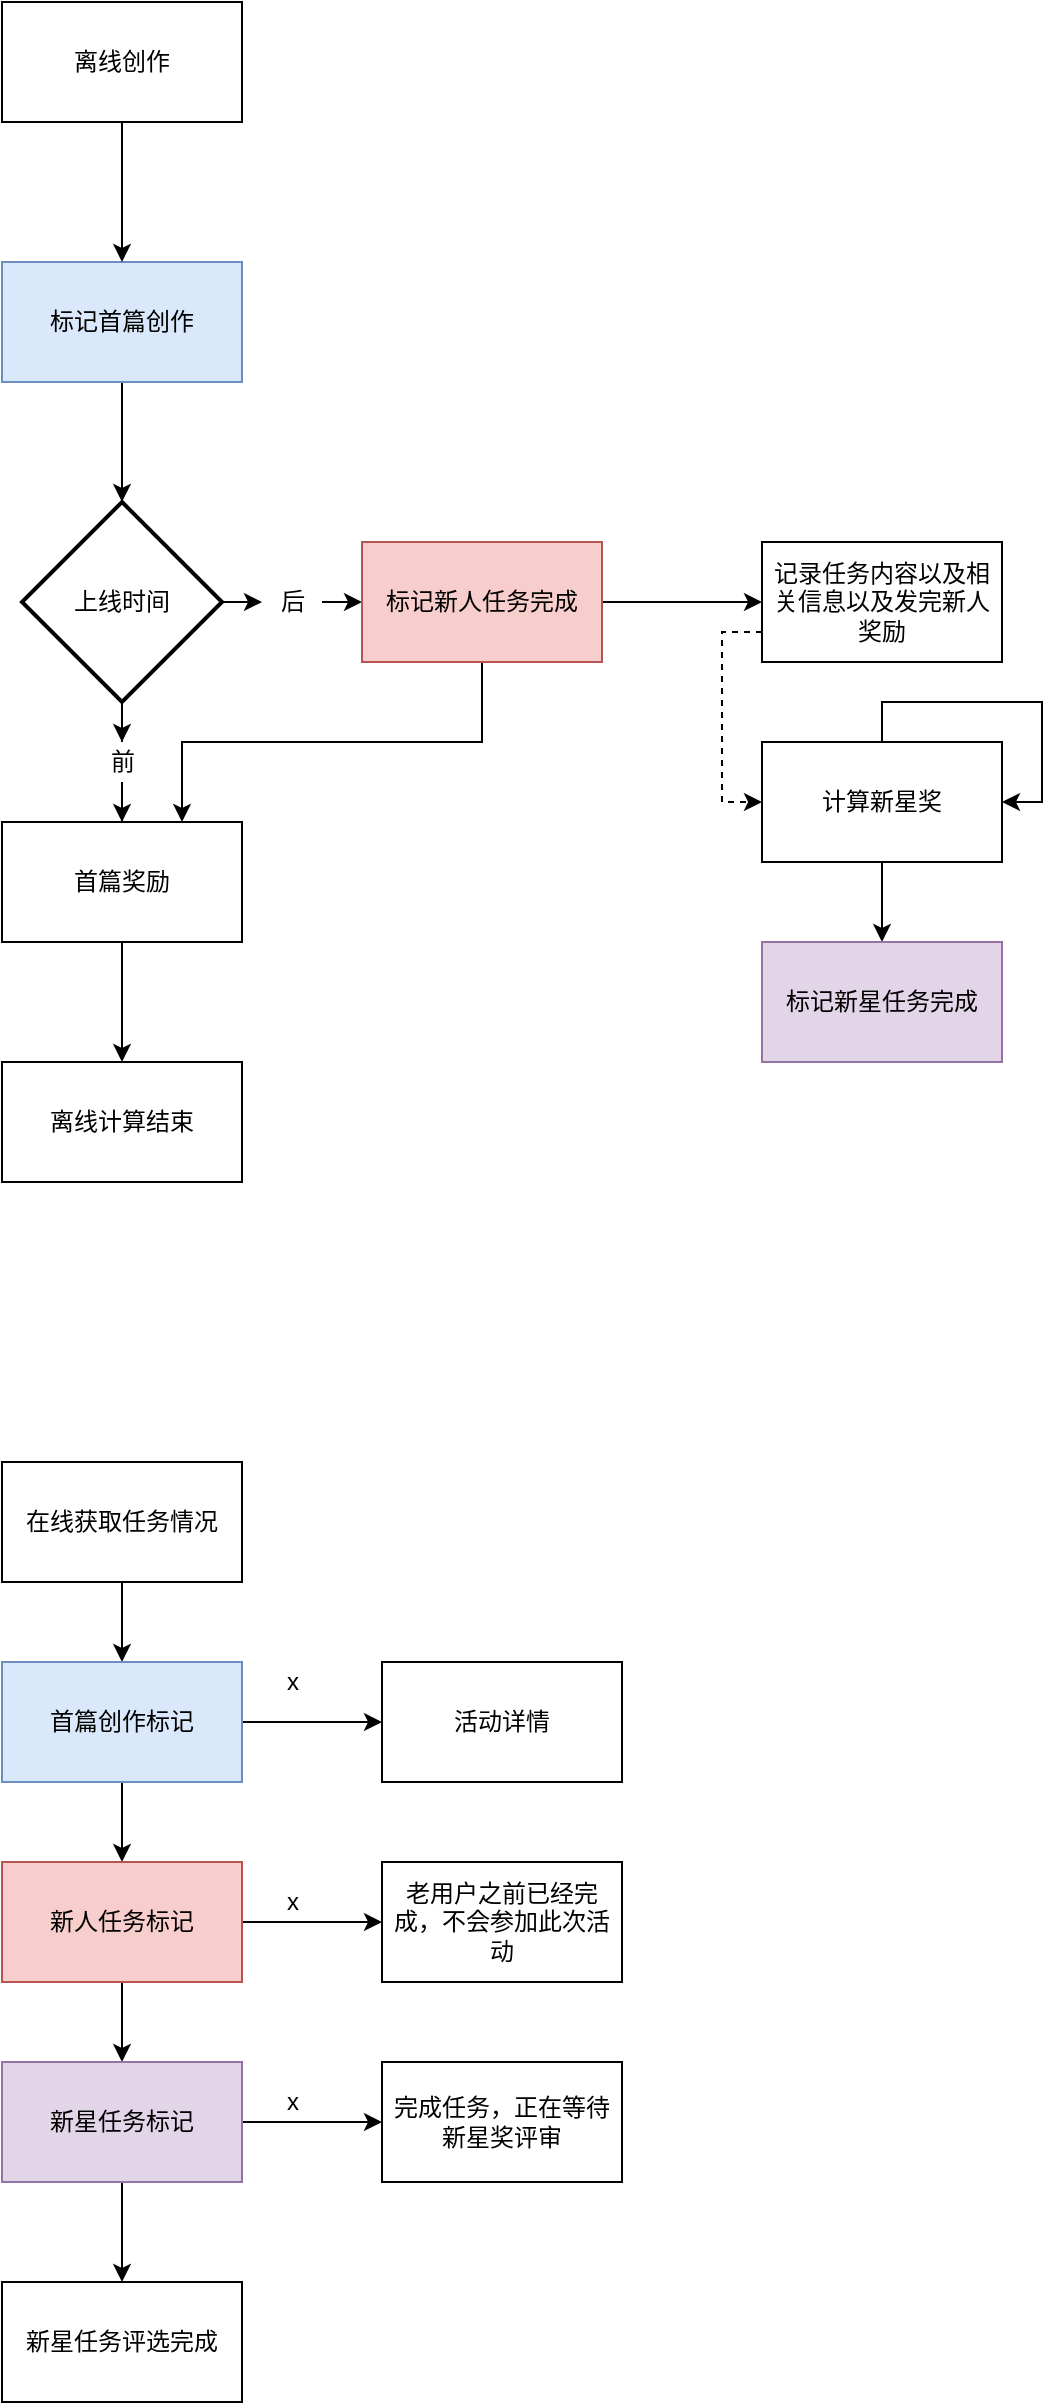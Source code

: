 <mxfile version="12.4.2" type="github" pages="1">
  <diagram id="UZniyXBYJD_iLqk7DVEE" name="Page-1">
    <mxGraphModel dx="1089" dy="2722" grid="1" gridSize="10" guides="1" tooltips="1" connect="1" arrows="1" fold="1" page="0" pageScale="1" pageWidth="827" pageHeight="1169" math="0" shadow="0">
      <root>
        <mxCell id="0"/>
        <mxCell id="1" parent="0"/>
        <mxCell id="Z-BMQmT4eVYSVnV79gmI-17" style="edgeStyle=orthogonalEdgeStyle;rounded=0;orthogonalLoop=1;jettySize=auto;html=1;exitX=0.5;exitY=1;exitDx=0;exitDy=0;entryX=0.5;entryY=0;entryDx=0;entryDy=0;entryPerimeter=0;" edge="1" parent="1" source="Z-BMQmT4eVYSVnV79gmI-1" target="Z-BMQmT4eVYSVnV79gmI-2">
          <mxGeometry relative="1" as="geometry"/>
        </mxCell>
        <mxCell id="Z-BMQmT4eVYSVnV79gmI-1" value="标记首篇创作" style="rounded=0;whiteSpace=wrap;html=1;fillColor=#dae8fc;strokeColor=#6c8ebf;" vertex="1" parent="1">
          <mxGeometry x="-20" y="-400" width="120" height="60" as="geometry"/>
        </mxCell>
        <mxCell id="Z-BMQmT4eVYSVnV79gmI-10" style="edgeStyle=orthogonalEdgeStyle;rounded=0;orthogonalLoop=1;jettySize=auto;html=1;exitX=1;exitY=0.5;exitDx=0;exitDy=0;exitPerimeter=0;entryX=0;entryY=0.5;entryDx=0;entryDy=0;" edge="1" parent="1" source="Z-BMQmT4eVYSVnV79gmI-11" target="Z-BMQmT4eVYSVnV79gmI-9">
          <mxGeometry relative="1" as="geometry"/>
        </mxCell>
        <mxCell id="Z-BMQmT4eVYSVnV79gmI-15" style="edgeStyle=orthogonalEdgeStyle;rounded=0;orthogonalLoop=1;jettySize=auto;html=1;exitX=0.5;exitY=1;exitDx=0;exitDy=0;exitPerimeter=0;" edge="1" parent="1" source="Z-BMQmT4eVYSVnV79gmI-16" target="Z-BMQmT4eVYSVnV79gmI-14">
          <mxGeometry relative="1" as="geometry"/>
        </mxCell>
        <mxCell id="Z-BMQmT4eVYSVnV79gmI-2" value="上线时间" style="strokeWidth=2;html=1;shape=mxgraph.flowchart.decision;whiteSpace=wrap;" vertex="1" parent="1">
          <mxGeometry x="-10" y="-280" width="100" height="100" as="geometry"/>
        </mxCell>
        <mxCell id="Z-BMQmT4eVYSVnV79gmI-13" style="edgeStyle=orthogonalEdgeStyle;rounded=0;orthogonalLoop=1;jettySize=auto;html=1;exitX=0.5;exitY=1;exitDx=0;exitDy=0;" edge="1" parent="1" source="Z-BMQmT4eVYSVnV79gmI-4" target="Z-BMQmT4eVYSVnV79gmI-1">
          <mxGeometry relative="1" as="geometry"/>
        </mxCell>
        <mxCell id="Z-BMQmT4eVYSVnV79gmI-4" value="离线创作" style="rounded=0;whiteSpace=wrap;html=1;" vertex="1" parent="1">
          <mxGeometry x="-20" y="-530" width="120" height="60" as="geometry"/>
        </mxCell>
        <mxCell id="Z-BMQmT4eVYSVnV79gmI-19" value="" style="edgeStyle=orthogonalEdgeStyle;rounded=0;orthogonalLoop=1;jettySize=auto;html=1;" edge="1" parent="1" source="Z-BMQmT4eVYSVnV79gmI-9" target="Z-BMQmT4eVYSVnV79gmI-18">
          <mxGeometry relative="1" as="geometry"/>
        </mxCell>
        <mxCell id="Z-BMQmT4eVYSVnV79gmI-20" style="edgeStyle=orthogonalEdgeStyle;rounded=0;orthogonalLoop=1;jettySize=auto;html=1;exitX=0.5;exitY=1;exitDx=0;exitDy=0;entryX=0.75;entryY=0;entryDx=0;entryDy=0;" edge="1" parent="1" source="Z-BMQmT4eVYSVnV79gmI-9" target="Z-BMQmT4eVYSVnV79gmI-14">
          <mxGeometry relative="1" as="geometry"/>
        </mxCell>
        <mxCell id="Z-BMQmT4eVYSVnV79gmI-9" value="标记新人任务完成" style="rounded=0;whiteSpace=wrap;html=1;fillColor=#f8cecc;strokeColor=#b85450;" vertex="1" parent="1">
          <mxGeometry x="160" y="-260" width="120" height="60" as="geometry"/>
        </mxCell>
        <mxCell id="Z-BMQmT4eVYSVnV79gmI-58" style="edgeStyle=orthogonalEdgeStyle;rounded=0;orthogonalLoop=1;jettySize=auto;html=1;exitX=0;exitY=0.75;exitDx=0;exitDy=0;entryX=0;entryY=0.5;entryDx=0;entryDy=0;dashed=1;" edge="1" parent="1" source="Z-BMQmT4eVYSVnV79gmI-18" target="Z-BMQmT4eVYSVnV79gmI-30">
          <mxGeometry relative="1" as="geometry"/>
        </mxCell>
        <mxCell id="Z-BMQmT4eVYSVnV79gmI-18" value="记录任务内容以及相关信息以及发完新人奖励" style="rounded=0;whiteSpace=wrap;html=1;" vertex="1" parent="1">
          <mxGeometry x="360" y="-260" width="120" height="60" as="geometry"/>
        </mxCell>
        <mxCell id="Z-BMQmT4eVYSVnV79gmI-11" value="后" style="text;html=1;align=center;verticalAlign=middle;resizable=0;points=[];;autosize=1;" vertex="1" parent="1">
          <mxGeometry x="110" y="-240" width="30" height="20" as="geometry"/>
        </mxCell>
        <mxCell id="Z-BMQmT4eVYSVnV79gmI-12" style="edgeStyle=orthogonalEdgeStyle;rounded=0;orthogonalLoop=1;jettySize=auto;html=1;exitX=1;exitY=0.5;exitDx=0;exitDy=0;exitPerimeter=0;entryX=0;entryY=0.5;entryDx=0;entryDy=0;" edge="1" parent="1" source="Z-BMQmT4eVYSVnV79gmI-2" target="Z-BMQmT4eVYSVnV79gmI-11">
          <mxGeometry relative="1" as="geometry">
            <mxPoint x="90" y="-230" as="sourcePoint"/>
            <mxPoint x="160" y="-230" as="targetPoint"/>
          </mxGeometry>
        </mxCell>
        <mxCell id="Z-BMQmT4eVYSVnV79gmI-23" style="edgeStyle=orthogonalEdgeStyle;rounded=0;orthogonalLoop=1;jettySize=auto;html=1;exitX=0.5;exitY=1;exitDx=0;exitDy=0;entryX=0.5;entryY=0;entryDx=0;entryDy=0;" edge="1" parent="1" source="Z-BMQmT4eVYSVnV79gmI-14" target="Z-BMQmT4eVYSVnV79gmI-22">
          <mxGeometry relative="1" as="geometry"/>
        </mxCell>
        <mxCell id="Z-BMQmT4eVYSVnV79gmI-14" value="首篇奖励" style="rounded=0;whiteSpace=wrap;html=1;" vertex="1" parent="1">
          <mxGeometry x="-20" y="-120" width="120" height="60" as="geometry"/>
        </mxCell>
        <mxCell id="Z-BMQmT4eVYSVnV79gmI-16" value="前" style="text;html=1;align=center;verticalAlign=middle;resizable=0;points=[];;autosize=1;" vertex="1" parent="1">
          <mxGeometry x="25" y="-160" width="30" height="20" as="geometry"/>
        </mxCell>
        <mxCell id="Z-BMQmT4eVYSVnV79gmI-21" style="edgeStyle=orthogonalEdgeStyle;rounded=0;orthogonalLoop=1;jettySize=auto;html=1;exitX=0.5;exitY=1;exitDx=0;exitDy=0;exitPerimeter=0;" edge="1" parent="1" source="Z-BMQmT4eVYSVnV79gmI-2" target="Z-BMQmT4eVYSVnV79gmI-16">
          <mxGeometry relative="1" as="geometry">
            <mxPoint x="40.412" y="-179.647" as="sourcePoint"/>
            <mxPoint x="40.412" y="-120" as="targetPoint"/>
          </mxGeometry>
        </mxCell>
        <mxCell id="Z-BMQmT4eVYSVnV79gmI-22" value="离线计算结束" style="rounded=0;whiteSpace=wrap;html=1;" vertex="1" parent="1">
          <mxGeometry x="-20" width="120" height="60" as="geometry"/>
        </mxCell>
        <mxCell id="Z-BMQmT4eVYSVnV79gmI-28" style="edgeStyle=orthogonalEdgeStyle;rounded=0;orthogonalLoop=1;jettySize=auto;html=1;exitX=0.5;exitY=1;exitDx=0;exitDy=0;" edge="1" parent="1" source="Z-BMQmT4eVYSVnV79gmI-25" target="Z-BMQmT4eVYSVnV79gmI-26">
          <mxGeometry relative="1" as="geometry"/>
        </mxCell>
        <mxCell id="Z-BMQmT4eVYSVnV79gmI-25" value="在线获取任务情况" style="rounded=0;whiteSpace=wrap;html=1;" vertex="1" parent="1">
          <mxGeometry x="-20" y="200" width="120" height="60" as="geometry"/>
        </mxCell>
        <mxCell id="Z-BMQmT4eVYSVnV79gmI-29" style="edgeStyle=orthogonalEdgeStyle;rounded=0;orthogonalLoop=1;jettySize=auto;html=1;exitX=0.5;exitY=1;exitDx=0;exitDy=0;entryX=0.5;entryY=0;entryDx=0;entryDy=0;" edge="1" parent="1" source="Z-BMQmT4eVYSVnV79gmI-26" target="Z-BMQmT4eVYSVnV79gmI-27">
          <mxGeometry relative="1" as="geometry"/>
        </mxCell>
        <mxCell id="Z-BMQmT4eVYSVnV79gmI-48" style="edgeStyle=orthogonalEdgeStyle;rounded=0;orthogonalLoop=1;jettySize=auto;html=1;exitX=1;exitY=0.5;exitDx=0;exitDy=0;" edge="1" parent="1" source="Z-BMQmT4eVYSVnV79gmI-26" target="Z-BMQmT4eVYSVnV79gmI-47">
          <mxGeometry relative="1" as="geometry"/>
        </mxCell>
        <mxCell id="Z-BMQmT4eVYSVnV79gmI-26" value="首篇创作标记" style="rounded=0;whiteSpace=wrap;html=1;fillColor=#dae8fc;strokeColor=#6c8ebf;" vertex="1" parent="1">
          <mxGeometry x="-20" y="300" width="120" height="60" as="geometry"/>
        </mxCell>
        <mxCell id="Z-BMQmT4eVYSVnV79gmI-37" style="edgeStyle=orthogonalEdgeStyle;rounded=0;orthogonalLoop=1;jettySize=auto;html=1;exitX=0.5;exitY=1;exitDx=0;exitDy=0;entryX=0.5;entryY=0;entryDx=0;entryDy=0;" edge="1" parent="1" source="Z-BMQmT4eVYSVnV79gmI-27" target="Z-BMQmT4eVYSVnV79gmI-36">
          <mxGeometry relative="1" as="geometry"/>
        </mxCell>
        <mxCell id="Z-BMQmT4eVYSVnV79gmI-51" style="edgeStyle=orthogonalEdgeStyle;rounded=0;orthogonalLoop=1;jettySize=auto;html=1;exitX=1;exitY=0.5;exitDx=0;exitDy=0;entryX=0;entryY=0.5;entryDx=0;entryDy=0;" edge="1" parent="1" source="Z-BMQmT4eVYSVnV79gmI-27" target="Z-BMQmT4eVYSVnV79gmI-50">
          <mxGeometry relative="1" as="geometry"/>
        </mxCell>
        <mxCell id="Z-BMQmT4eVYSVnV79gmI-27" value="新人任务标记" style="rounded=0;whiteSpace=wrap;html=1;fillColor=#f8cecc;strokeColor=#b85450;" vertex="1" parent="1">
          <mxGeometry x="-20" y="400" width="120" height="60" as="geometry"/>
        </mxCell>
        <mxCell id="Z-BMQmT4eVYSVnV79gmI-35" style="edgeStyle=orthogonalEdgeStyle;rounded=0;orthogonalLoop=1;jettySize=auto;html=1;exitX=0.5;exitY=1;exitDx=0;exitDy=0;" edge="1" parent="1" source="Z-BMQmT4eVYSVnV79gmI-30" target="Z-BMQmT4eVYSVnV79gmI-34">
          <mxGeometry relative="1" as="geometry"/>
        </mxCell>
        <mxCell id="Z-BMQmT4eVYSVnV79gmI-30" value="计算新星奖" style="rounded=0;whiteSpace=wrap;html=1;" vertex="1" parent="1">
          <mxGeometry x="360" y="-160" width="120" height="60" as="geometry"/>
        </mxCell>
        <mxCell id="Z-BMQmT4eVYSVnV79gmI-33" style="edgeStyle=orthogonalEdgeStyle;rounded=0;orthogonalLoop=1;jettySize=auto;html=1;exitX=0.5;exitY=0;exitDx=0;exitDy=0;entryX=1;entryY=0.5;entryDx=0;entryDy=0;" edge="1" parent="1" source="Z-BMQmT4eVYSVnV79gmI-30" target="Z-BMQmT4eVYSVnV79gmI-30">
          <mxGeometry relative="1" as="geometry"/>
        </mxCell>
        <mxCell id="Z-BMQmT4eVYSVnV79gmI-34" value="标记新星任务完成" style="rounded=0;whiteSpace=wrap;html=1;fillColor=#e1d5e7;strokeColor=#9673a6;" vertex="1" parent="1">
          <mxGeometry x="360" y="-60" width="120" height="60" as="geometry"/>
        </mxCell>
        <mxCell id="Z-BMQmT4eVYSVnV79gmI-54" style="edgeStyle=orthogonalEdgeStyle;rounded=0;orthogonalLoop=1;jettySize=auto;html=1;exitX=1;exitY=0.5;exitDx=0;exitDy=0;entryX=0;entryY=0.5;entryDx=0;entryDy=0;" edge="1" parent="1" source="Z-BMQmT4eVYSVnV79gmI-36" target="Z-BMQmT4eVYSVnV79gmI-53">
          <mxGeometry relative="1" as="geometry"/>
        </mxCell>
        <mxCell id="Z-BMQmT4eVYSVnV79gmI-57" style="edgeStyle=orthogonalEdgeStyle;rounded=0;orthogonalLoop=1;jettySize=auto;html=1;exitX=0.5;exitY=1;exitDx=0;exitDy=0;" edge="1" parent="1" source="Z-BMQmT4eVYSVnV79gmI-36" target="Z-BMQmT4eVYSVnV79gmI-56">
          <mxGeometry relative="1" as="geometry"/>
        </mxCell>
        <mxCell id="Z-BMQmT4eVYSVnV79gmI-36" value="&lt;span style=&quot;white-space: normal&quot;&gt;新星任务标记&lt;/span&gt;" style="rounded=0;whiteSpace=wrap;html=1;fillColor=#e1d5e7;strokeColor=#9673a6;" vertex="1" parent="1">
          <mxGeometry x="-20" y="500" width="120" height="60" as="geometry"/>
        </mxCell>
        <mxCell id="Z-BMQmT4eVYSVnV79gmI-47" value="活动详情" style="rounded=0;whiteSpace=wrap;html=1;" vertex="1" parent="1">
          <mxGeometry x="170" y="300" width="120" height="60" as="geometry"/>
        </mxCell>
        <mxCell id="Z-BMQmT4eVYSVnV79gmI-49" value="x" style="text;html=1;align=center;verticalAlign=middle;resizable=0;points=[];;autosize=1;" vertex="1" parent="1">
          <mxGeometry x="115" y="300" width="20" height="20" as="geometry"/>
        </mxCell>
        <mxCell id="Z-BMQmT4eVYSVnV79gmI-50" value="老用户之前已经完成，不会参加此次活动" style="rounded=0;whiteSpace=wrap;html=1;" vertex="1" parent="1">
          <mxGeometry x="170" y="400" width="120" height="60" as="geometry"/>
        </mxCell>
        <mxCell id="Z-BMQmT4eVYSVnV79gmI-52" value="x" style="text;html=1;align=center;verticalAlign=middle;resizable=0;points=[];;autosize=1;" vertex="1" parent="1">
          <mxGeometry x="115" y="410" width="20" height="20" as="geometry"/>
        </mxCell>
        <mxCell id="Z-BMQmT4eVYSVnV79gmI-53" value="完成任务，正在等待新星奖评审" style="rounded=0;whiteSpace=wrap;html=1;" vertex="1" parent="1">
          <mxGeometry x="170" y="500" width="120" height="60" as="geometry"/>
        </mxCell>
        <mxCell id="Z-BMQmT4eVYSVnV79gmI-55" value="x" style="text;html=1;align=center;verticalAlign=middle;resizable=0;points=[];;autosize=1;" vertex="1" parent="1">
          <mxGeometry x="115" y="510" width="20" height="20" as="geometry"/>
        </mxCell>
        <mxCell id="Z-BMQmT4eVYSVnV79gmI-56" value="新星任务评选完成" style="rounded=0;whiteSpace=wrap;html=1;" vertex="1" parent="1">
          <mxGeometry x="-20" y="610" width="120" height="60" as="geometry"/>
        </mxCell>
      </root>
    </mxGraphModel>
  </diagram>
</mxfile>
